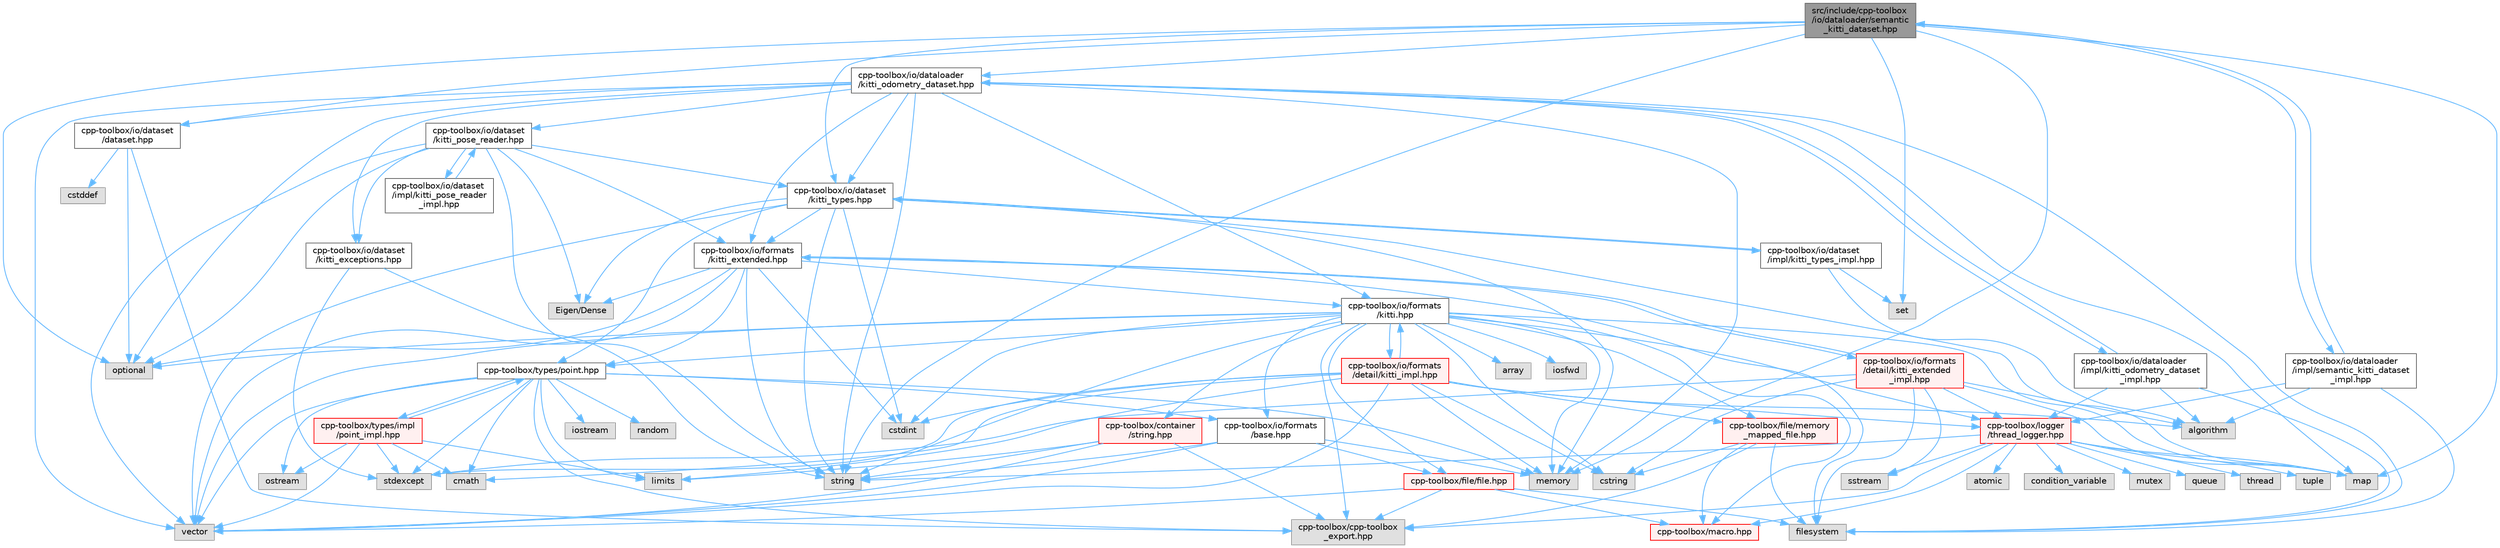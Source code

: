 digraph "src/include/cpp-toolbox/io/dataloader/semantic_kitti_dataset.hpp"
{
 // LATEX_PDF_SIZE
  bgcolor="transparent";
  edge [fontname=Helvetica,fontsize=10,labelfontname=Helvetica,labelfontsize=10];
  node [fontname=Helvetica,fontsize=10,shape=box,height=0.2,width=0.4];
  Node1 [id="Node000001",label="src/include/cpp-toolbox\l/io/dataloader/semantic\l_kitti_dataset.hpp",height=0.2,width=0.4,color="gray40", fillcolor="grey60", style="filled", fontcolor="black",tooltip=" "];
  Node1 -> Node2 [id="edge1_Node000001_Node000002",color="steelblue1",style="solid",tooltip=" "];
  Node2 [id="Node000002",label="cpp-toolbox/io/dataset\l/dataset.hpp",height=0.2,width=0.4,color="grey40", fillcolor="white", style="filled",URL="$dataset_8hpp.html",tooltip=" "];
  Node2 -> Node3 [id="edge2_Node000002_Node000003",color="steelblue1",style="solid",tooltip=" "];
  Node3 [id="Node000003",label="cstddef",height=0.2,width=0.4,color="grey60", fillcolor="#E0E0E0", style="filled",tooltip=" "];
  Node2 -> Node4 [id="edge3_Node000002_Node000004",color="steelblue1",style="solid",tooltip=" "];
  Node4 [id="Node000004",label="optional",height=0.2,width=0.4,color="grey60", fillcolor="#E0E0E0", style="filled",tooltip=" "];
  Node2 -> Node5 [id="edge4_Node000002_Node000005",color="steelblue1",style="solid",tooltip=" "];
  Node5 [id="Node000005",label="cpp-toolbox/cpp-toolbox\l_export.hpp",height=0.2,width=0.4,color="grey60", fillcolor="#E0E0E0", style="filled",tooltip=" "];
  Node1 -> Node6 [id="edge5_Node000001_Node000006",color="steelblue1",style="solid",tooltip=" "];
  Node6 [id="Node000006",label="cpp-toolbox/io/dataset\l/kitti_types.hpp",height=0.2,width=0.4,color="grey40", fillcolor="white", style="filled",URL="$kitti__types_8hpp.html",tooltip=" "];
  Node6 -> Node7 [id="edge6_Node000006_Node000007",color="steelblue1",style="solid",tooltip=" "];
  Node7 [id="Node000007",label="cpp-toolbox/types/point.hpp",height=0.2,width=0.4,color="grey40", fillcolor="white", style="filled",URL="$point_8hpp.html",tooltip=" "];
  Node7 -> Node8 [id="edge7_Node000007_Node000008",color="steelblue1",style="solid",tooltip=" "];
  Node8 [id="Node000008",label="cmath",height=0.2,width=0.4,color="grey60", fillcolor="#E0E0E0", style="filled",tooltip=" "];
  Node7 -> Node9 [id="edge8_Node000007_Node000009",color="steelblue1",style="solid",tooltip=" "];
  Node9 [id="Node000009",label="iostream",height=0.2,width=0.4,color="grey60", fillcolor="#E0E0E0", style="filled",tooltip=" "];
  Node7 -> Node10 [id="edge9_Node000007_Node000010",color="steelblue1",style="solid",tooltip=" "];
  Node10 [id="Node000010",label="limits",height=0.2,width=0.4,color="grey60", fillcolor="#E0E0E0", style="filled",tooltip=" "];
  Node7 -> Node11 [id="edge10_Node000007_Node000011",color="steelblue1",style="solid",tooltip=" "];
  Node11 [id="Node000011",label="memory",height=0.2,width=0.4,color="grey60", fillcolor="#E0E0E0", style="filled",tooltip=" "];
  Node7 -> Node12 [id="edge11_Node000007_Node000012",color="steelblue1",style="solid",tooltip=" "];
  Node12 [id="Node000012",label="ostream",height=0.2,width=0.4,color="grey60", fillcolor="#E0E0E0", style="filled",tooltip=" "];
  Node7 -> Node13 [id="edge12_Node000007_Node000013",color="steelblue1",style="solid",tooltip=" "];
  Node13 [id="Node000013",label="random",height=0.2,width=0.4,color="grey60", fillcolor="#E0E0E0", style="filled",tooltip=" "];
  Node7 -> Node14 [id="edge13_Node000007_Node000014",color="steelblue1",style="solid",tooltip=" "];
  Node14 [id="Node000014",label="stdexcept",height=0.2,width=0.4,color="grey60", fillcolor="#E0E0E0", style="filled",tooltip=" "];
  Node7 -> Node15 [id="edge14_Node000007_Node000015",color="steelblue1",style="solid",tooltip=" "];
  Node15 [id="Node000015",label="vector",height=0.2,width=0.4,color="grey60", fillcolor="#E0E0E0", style="filled",tooltip=" "];
  Node7 -> Node5 [id="edge15_Node000007_Node000005",color="steelblue1",style="solid",tooltip=" "];
  Node7 -> Node16 [id="edge16_Node000007_Node000016",color="steelblue1",style="solid",tooltip=" "];
  Node16 [id="Node000016",label="cpp-toolbox/io/formats\l/base.hpp",height=0.2,width=0.4,color="grey40", fillcolor="white", style="filled",URL="$io_2formats_2base_8hpp.html",tooltip=" "];
  Node16 -> Node11 [id="edge17_Node000016_Node000011",color="steelblue1",style="solid",tooltip=" "];
  Node16 -> Node17 [id="edge18_Node000016_Node000017",color="steelblue1",style="solid",tooltip=" "];
  Node17 [id="Node000017",label="string",height=0.2,width=0.4,color="grey60", fillcolor="#E0E0E0", style="filled",tooltip=" "];
  Node16 -> Node15 [id="edge19_Node000016_Node000015",color="steelblue1",style="solid",tooltip=" "];
  Node16 -> Node18 [id="edge20_Node000016_Node000018",color="steelblue1",style="solid",tooltip=" "];
  Node18 [id="Node000018",label="cpp-toolbox/file/file.hpp",height=0.2,width=0.4,color="red", fillcolor="#FFF0F0", style="filled",URL="$file_8hpp.html",tooltip=" "];
  Node18 -> Node19 [id="edge21_Node000018_Node000019",color="steelblue1",style="solid",tooltip=" "];
  Node19 [id="Node000019",label="filesystem",height=0.2,width=0.4,color="grey60", fillcolor="#E0E0E0", style="filled",tooltip=" "];
  Node18 -> Node15 [id="edge22_Node000018_Node000015",color="steelblue1",style="solid",tooltip=" "];
  Node18 -> Node5 [id="edge23_Node000018_Node000005",color="steelblue1",style="solid",tooltip=" "];
  Node18 -> Node21 [id="edge24_Node000018_Node000021",color="steelblue1",style="solid",tooltip=" "];
  Node21 [id="Node000021",label="cpp-toolbox/macro.hpp",height=0.2,width=0.4,color="red", fillcolor="#FFF0F0", style="filled",URL="$macro_8hpp.html",tooltip="通用的编译器、平台、架构检测和实用宏定义 / Common macros for compiler, platform, architecture detection and utility macro..."];
  Node7 -> Node26 [id="edge25_Node000007_Node000026",color="steelblue1",style="solid",tooltip=" "];
  Node26 [id="Node000026",label="cpp-toolbox/types/impl\l/point_impl.hpp",height=0.2,width=0.4,color="red", fillcolor="#FFF0F0", style="filled",URL="$point__impl_8hpp.html",tooltip=" "];
  Node26 -> Node8 [id="edge26_Node000026_Node000008",color="steelblue1",style="solid",tooltip=" "];
  Node26 -> Node10 [id="edge27_Node000026_Node000010",color="steelblue1",style="solid",tooltip=" "];
  Node26 -> Node12 [id="edge28_Node000026_Node000012",color="steelblue1",style="solid",tooltip=" "];
  Node26 -> Node14 [id="edge29_Node000026_Node000014",color="steelblue1",style="solid",tooltip=" "];
  Node26 -> Node15 [id="edge30_Node000026_Node000015",color="steelblue1",style="solid",tooltip=" "];
  Node26 -> Node7 [id="edge31_Node000026_Node000007",color="steelblue1",style="solid",tooltip=" "];
  Node6 -> Node29 [id="edge32_Node000006_Node000029",color="steelblue1",style="solid",tooltip=" "];
  Node29 [id="Node000029",label="cpp-toolbox/io/formats\l/kitti_extended.hpp",height=0.2,width=0.4,color="grey40", fillcolor="white", style="filled",URL="$kitti__extended_8hpp.html",tooltip=" "];
  Node29 -> Node30 [id="edge33_Node000029_Node000030",color="steelblue1",style="solid",tooltip=" "];
  Node30 [id="Node000030",label="cpp-toolbox/io/formats\l/kitti.hpp",height=0.2,width=0.4,color="grey40", fillcolor="white", style="filled",URL="$kitti_8hpp.html",tooltip=" "];
  Node30 -> Node31 [id="edge34_Node000030_Node000031",color="steelblue1",style="solid",tooltip=" "];
  Node31 [id="Node000031",label="array",height=0.2,width=0.4,color="grey60", fillcolor="#E0E0E0", style="filled",tooltip=" "];
  Node30 -> Node32 [id="edge35_Node000030_Node000032",color="steelblue1",style="solid",tooltip=" "];
  Node32 [id="Node000032",label="cstdint",height=0.2,width=0.4,color="grey60", fillcolor="#E0E0E0", style="filled",tooltip=" "];
  Node30 -> Node33 [id="edge36_Node000030_Node000033",color="steelblue1",style="solid",tooltip=" "];
  Node33 [id="Node000033",label="cstring",height=0.2,width=0.4,color="grey60", fillcolor="#E0E0E0", style="filled",tooltip=" "];
  Node30 -> Node34 [id="edge37_Node000030_Node000034",color="steelblue1",style="solid",tooltip=" "];
  Node34 [id="Node000034",label="iosfwd",height=0.2,width=0.4,color="grey60", fillcolor="#E0E0E0", style="filled",tooltip=" "];
  Node30 -> Node35 [id="edge38_Node000030_Node000035",color="steelblue1",style="solid",tooltip=" "];
  Node35 [id="Node000035",label="map",height=0.2,width=0.4,color="grey60", fillcolor="#E0E0E0", style="filled",tooltip=" "];
  Node30 -> Node11 [id="edge39_Node000030_Node000011",color="steelblue1",style="solid",tooltip=" "];
  Node30 -> Node4 [id="edge40_Node000030_Node000004",color="steelblue1",style="solid",tooltip=" "];
  Node30 -> Node17 [id="edge41_Node000030_Node000017",color="steelblue1",style="solid",tooltip=" "];
  Node30 -> Node15 [id="edge42_Node000030_Node000015",color="steelblue1",style="solid",tooltip=" "];
  Node30 -> Node36 [id="edge43_Node000030_Node000036",color="steelblue1",style="solid",tooltip=" "];
  Node36 [id="Node000036",label="cpp-toolbox/container\l/string.hpp",height=0.2,width=0.4,color="red", fillcolor="#FFF0F0", style="filled",URL="$string_8hpp.html",tooltip=" "];
  Node36 -> Node10 [id="edge44_Node000036_Node000010",color="steelblue1",style="solid",tooltip=" "];
  Node36 -> Node17 [id="edge45_Node000036_Node000017",color="steelblue1",style="solid",tooltip=" "];
  Node36 -> Node15 [id="edge46_Node000036_Node000015",color="steelblue1",style="solid",tooltip=" "];
  Node36 -> Node5 [id="edge47_Node000036_Node000005",color="steelblue1",style="solid",tooltip=" "];
  Node30 -> Node5 [id="edge48_Node000030_Node000005",color="steelblue1",style="solid",tooltip=" "];
  Node30 -> Node18 [id="edge49_Node000030_Node000018",color="steelblue1",style="solid",tooltip=" "];
  Node30 -> Node38 [id="edge50_Node000030_Node000038",color="steelblue1",style="solid",tooltip=" "];
  Node38 [id="Node000038",label="cpp-toolbox/file/memory\l_mapped_file.hpp",height=0.2,width=0.4,color="red", fillcolor="#FFF0F0", style="filled",URL="$memory__mapped__file_8hpp.html",tooltip=" "];
  Node38 -> Node33 [id="edge51_Node000038_Node000033",color="steelblue1",style="solid",tooltip=" "];
  Node38 -> Node19 [id="edge52_Node000038_Node000019",color="steelblue1",style="solid",tooltip=" "];
  Node38 -> Node5 [id="edge53_Node000038_Node000005",color="steelblue1",style="solid",tooltip=" "];
  Node38 -> Node21 [id="edge54_Node000038_Node000021",color="steelblue1",style="solid",tooltip=" "];
  Node30 -> Node16 [id="edge55_Node000030_Node000016",color="steelblue1",style="solid",tooltip=" "];
  Node30 -> Node43 [id="edge56_Node000030_Node000043",color="steelblue1",style="solid",tooltip=" "];
  Node43 [id="Node000043",label="cpp-toolbox/logger\l/thread_logger.hpp",height=0.2,width=0.4,color="red", fillcolor="#FFF0F0", style="filled",URL="$thread__logger_8hpp.html",tooltip=" "];
  Node43 -> Node44 [id="edge57_Node000043_Node000044",color="steelblue1",style="solid",tooltip=" "];
  Node44 [id="Node000044",label="atomic",height=0.2,width=0.4,color="grey60", fillcolor="#E0E0E0", style="filled",tooltip=" "];
  Node43 -> Node45 [id="edge58_Node000043_Node000045",color="steelblue1",style="solid",tooltip=" "];
  Node45 [id="Node000045",label="condition_variable",height=0.2,width=0.4,color="grey60", fillcolor="#E0E0E0", style="filled",tooltip=" "];
  Node43 -> Node35 [id="edge59_Node000043_Node000035",color="steelblue1",style="solid",tooltip=" "];
  Node43 -> Node46 [id="edge60_Node000043_Node000046",color="steelblue1",style="solid",tooltip=" "];
  Node46 [id="Node000046",label="mutex",height=0.2,width=0.4,color="grey60", fillcolor="#E0E0E0", style="filled",tooltip=" "];
  Node43 -> Node47 [id="edge61_Node000043_Node000047",color="steelblue1",style="solid",tooltip=" "];
  Node47 [id="Node000047",label="queue",height=0.2,width=0.4,color="grey60", fillcolor="#E0E0E0", style="filled",tooltip=" "];
  Node43 -> Node48 [id="edge62_Node000043_Node000048",color="steelblue1",style="solid",tooltip=" "];
  Node48 [id="Node000048",label="sstream",height=0.2,width=0.4,color="grey60", fillcolor="#E0E0E0", style="filled",tooltip=" "];
  Node43 -> Node17 [id="edge63_Node000043_Node000017",color="steelblue1",style="solid",tooltip=" "];
  Node43 -> Node49 [id="edge64_Node000043_Node000049",color="steelblue1",style="solid",tooltip=" "];
  Node49 [id="Node000049",label="thread",height=0.2,width=0.4,color="grey60", fillcolor="#E0E0E0", style="filled",tooltip=" "];
  Node43 -> Node50 [id="edge65_Node000043_Node000050",color="steelblue1",style="solid",tooltip=" "];
  Node50 [id="Node000050",label="tuple",height=0.2,width=0.4,color="grey60", fillcolor="#E0E0E0", style="filled",tooltip=" "];
  Node43 -> Node5 [id="edge66_Node000043_Node000005",color="steelblue1",style="solid",tooltip=" "];
  Node43 -> Node21 [id="edge67_Node000043_Node000021",color="steelblue1",style="solid",tooltip=" "];
  Node30 -> Node21 [id="edge68_Node000030_Node000021",color="steelblue1",style="solid",tooltip=" "];
  Node30 -> Node7 [id="edge69_Node000030_Node000007",color="steelblue1",style="solid",tooltip=" "];
  Node30 -> Node56 [id="edge70_Node000030_Node000056",color="steelblue1",style="solid",tooltip=" "];
  Node56 [id="Node000056",label="cpp-toolbox/io/formats\l/detail/kitti_impl.hpp",height=0.2,width=0.4,color="red", fillcolor="#FFF0F0", style="filled",URL="$kitti__impl_8hpp.html",tooltip="此文件包含 kitti_format_t 的模板实现/This file contains the template implementations for kitti_format_t"];
  Node56 -> Node30 [id="edge71_Node000056_Node000030",color="steelblue1",style="solid",tooltip=" "];
  Node56 -> Node57 [id="edge72_Node000056_Node000057",color="steelblue1",style="solid",tooltip=" "];
  Node57 [id="Node000057",label="algorithm",height=0.2,width=0.4,color="grey60", fillcolor="#E0E0E0", style="filled",tooltip=" "];
  Node56 -> Node8 [id="edge73_Node000056_Node000008",color="steelblue1",style="solid",tooltip=" "];
  Node56 -> Node32 [id="edge74_Node000056_Node000032",color="steelblue1",style="solid",tooltip=" "];
  Node56 -> Node33 [id="edge75_Node000056_Node000033",color="steelblue1",style="solid",tooltip=" "];
  Node56 -> Node10 [id="edge76_Node000056_Node000010",color="steelblue1",style="solid",tooltip=" "];
  Node56 -> Node11 [id="edge77_Node000056_Node000011",color="steelblue1",style="solid",tooltip=" "];
  Node56 -> Node14 [id="edge78_Node000056_Node000014",color="steelblue1",style="solid",tooltip=" "];
  Node56 -> Node15 [id="edge79_Node000056_Node000015",color="steelblue1",style="solid",tooltip=" "];
  Node56 -> Node38 [id="edge80_Node000056_Node000038",color="steelblue1",style="solid",tooltip=" "];
  Node56 -> Node43 [id="edge81_Node000056_Node000043",color="steelblue1",style="solid",tooltip=" "];
  Node29 -> Node7 [id="edge82_Node000029_Node000007",color="steelblue1",style="solid",tooltip=" "];
  Node29 -> Node60 [id="edge83_Node000029_Node000060",color="steelblue1",style="solid",tooltip=" "];
  Node60 [id="Node000060",label="Eigen/Dense",height=0.2,width=0.4,color="grey60", fillcolor="#E0E0E0", style="filled",tooltip=" "];
  Node29 -> Node19 [id="edge84_Node000029_Node000019",color="steelblue1",style="solid",tooltip=" "];
  Node29 -> Node17 [id="edge85_Node000029_Node000017",color="steelblue1",style="solid",tooltip=" "];
  Node29 -> Node15 [id="edge86_Node000029_Node000015",color="steelblue1",style="solid",tooltip=" "];
  Node29 -> Node32 [id="edge87_Node000029_Node000032",color="steelblue1",style="solid",tooltip=" "];
  Node29 -> Node4 [id="edge88_Node000029_Node000004",color="steelblue1",style="solid",tooltip=" "];
  Node29 -> Node61 [id="edge89_Node000029_Node000061",color="steelblue1",style="solid",tooltip=" "];
  Node61 [id="Node000061",label="cpp-toolbox/io/formats\l/detail/kitti_extended\l_impl.hpp",height=0.2,width=0.4,color="red", fillcolor="#FFF0F0", style="filled",URL="$kitti__extended__impl_8hpp.html",tooltip=" "];
  Node61 -> Node29 [id="edge90_Node000061_Node000029",color="steelblue1",style="solid",tooltip=" "];
  Node61 -> Node43 [id="edge91_Node000061_Node000043",color="steelblue1",style="solid",tooltip=" "];
  Node61 -> Node48 [id="edge92_Node000061_Node000048",color="steelblue1",style="solid",tooltip=" "];
  Node61 -> Node57 [id="edge93_Node000061_Node000057",color="steelblue1",style="solid",tooltip=" "];
  Node61 -> Node19 [id="edge94_Node000061_Node000019",color="steelblue1",style="solid",tooltip=" "];
  Node61 -> Node33 [id="edge95_Node000061_Node000033",color="steelblue1",style="solid",tooltip=" "];
  Node61 -> Node14 [id="edge96_Node000061_Node000014",color="steelblue1",style="solid",tooltip=" "];
  Node61 -> Node35 [id="edge97_Node000061_Node000035",color="steelblue1",style="solid",tooltip=" "];
  Node6 -> Node60 [id="edge98_Node000006_Node000060",color="steelblue1",style="solid",tooltip=" "];
  Node6 -> Node11 [id="edge99_Node000006_Node000011",color="steelblue1",style="solid",tooltip=" "];
  Node6 -> Node17 [id="edge100_Node000006_Node000017",color="steelblue1",style="solid",tooltip=" "];
  Node6 -> Node15 [id="edge101_Node000006_Node000015",color="steelblue1",style="solid",tooltip=" "];
  Node6 -> Node32 [id="edge102_Node000006_Node000032",color="steelblue1",style="solid",tooltip=" "];
  Node6 -> Node35 [id="edge103_Node000006_Node000035",color="steelblue1",style="solid",tooltip=" "];
  Node6 -> Node62 [id="edge104_Node000006_Node000062",color="steelblue1",style="solid",tooltip=" "];
  Node62 [id="Node000062",label="cpp-toolbox/io/dataset\l/impl/kitti_types_impl.hpp",height=0.2,width=0.4,color="grey40", fillcolor="white", style="filled",URL="$kitti__types__impl_8hpp.html",tooltip=" "];
  Node62 -> Node6 [id="edge105_Node000062_Node000006",color="steelblue1",style="solid",tooltip=" "];
  Node62 -> Node57 [id="edge106_Node000062_Node000057",color="steelblue1",style="solid",tooltip=" "];
  Node62 -> Node63 [id="edge107_Node000062_Node000063",color="steelblue1",style="solid",tooltip=" "];
  Node63 [id="Node000063",label="set",height=0.2,width=0.4,color="grey60", fillcolor="#E0E0E0", style="filled",tooltip=" "];
  Node1 -> Node64 [id="edge108_Node000001_Node000064",color="steelblue1",style="solid",tooltip=" "];
  Node64 [id="Node000064",label="cpp-toolbox/io/dataloader\l/kitti_odometry_dataset.hpp",height=0.2,width=0.4,color="grey40", fillcolor="white", style="filled",URL="$kitti__odometry__dataset_8hpp.html",tooltip=" "];
  Node64 -> Node2 [id="edge109_Node000064_Node000002",color="steelblue1",style="solid",tooltip=" "];
  Node64 -> Node6 [id="edge110_Node000064_Node000006",color="steelblue1",style="solid",tooltip=" "];
  Node64 -> Node65 [id="edge111_Node000064_Node000065",color="steelblue1",style="solid",tooltip=" "];
  Node65 [id="Node000065",label="cpp-toolbox/io/dataset\l/kitti_pose_reader.hpp",height=0.2,width=0.4,color="grey40", fillcolor="white", style="filled",URL="$kitti__pose__reader_8hpp.html",tooltip=" "];
  Node65 -> Node6 [id="edge112_Node000065_Node000006",color="steelblue1",style="solid",tooltip=" "];
  Node65 -> Node66 [id="edge113_Node000065_Node000066",color="steelblue1",style="solid",tooltip=" "];
  Node66 [id="Node000066",label="cpp-toolbox/io/dataset\l/kitti_exceptions.hpp",height=0.2,width=0.4,color="grey40", fillcolor="white", style="filled",URL="$kitti__exceptions_8hpp.html",tooltip=" "];
  Node66 -> Node14 [id="edge114_Node000066_Node000014",color="steelblue1",style="solid",tooltip=" "];
  Node66 -> Node17 [id="edge115_Node000066_Node000017",color="steelblue1",style="solid",tooltip=" "];
  Node65 -> Node29 [id="edge116_Node000065_Node000029",color="steelblue1",style="solid",tooltip=" "];
  Node65 -> Node60 [id="edge117_Node000065_Node000060",color="steelblue1",style="solid",tooltip=" "];
  Node65 -> Node17 [id="edge118_Node000065_Node000017",color="steelblue1",style="solid",tooltip=" "];
  Node65 -> Node15 [id="edge119_Node000065_Node000015",color="steelblue1",style="solid",tooltip=" "];
  Node65 -> Node4 [id="edge120_Node000065_Node000004",color="steelblue1",style="solid",tooltip=" "];
  Node65 -> Node67 [id="edge121_Node000065_Node000067",color="steelblue1",style="solid",tooltip=" "];
  Node67 [id="Node000067",label="cpp-toolbox/io/dataset\l/impl/kitti_pose_reader\l_impl.hpp",height=0.2,width=0.4,color="grey40", fillcolor="white", style="filled",URL="$kitti__pose__reader__impl_8hpp.html",tooltip=" "];
  Node67 -> Node65 [id="edge122_Node000067_Node000065",color="steelblue1",style="solid",tooltip=" "];
  Node64 -> Node66 [id="edge123_Node000064_Node000066",color="steelblue1",style="solid",tooltip=" "];
  Node64 -> Node30 [id="edge124_Node000064_Node000030",color="steelblue1",style="solid",tooltip=" "];
  Node64 -> Node29 [id="edge125_Node000064_Node000029",color="steelblue1",style="solid",tooltip=" "];
  Node64 -> Node11 [id="edge126_Node000064_Node000011",color="steelblue1",style="solid",tooltip=" "];
  Node64 -> Node17 [id="edge127_Node000064_Node000017",color="steelblue1",style="solid",tooltip=" "];
  Node64 -> Node15 [id="edge128_Node000064_Node000015",color="steelblue1",style="solid",tooltip=" "];
  Node64 -> Node35 [id="edge129_Node000064_Node000035",color="steelblue1",style="solid",tooltip=" "];
  Node64 -> Node4 [id="edge130_Node000064_Node000004",color="steelblue1",style="solid",tooltip=" "];
  Node64 -> Node19 [id="edge131_Node000064_Node000019",color="steelblue1",style="solid",tooltip=" "];
  Node64 -> Node68 [id="edge132_Node000064_Node000068",color="steelblue1",style="solid",tooltip=" "];
  Node68 [id="Node000068",label="cpp-toolbox/io/dataloader\l/impl/kitti_odometry_dataset\l_impl.hpp",height=0.2,width=0.4,color="grey40", fillcolor="white", style="filled",URL="$kitti__odometry__dataset__impl_8hpp.html",tooltip=" "];
  Node68 -> Node64 [id="edge133_Node000068_Node000064",color="steelblue1",style="solid",tooltip=" "];
  Node68 -> Node43 [id="edge134_Node000068_Node000043",color="steelblue1",style="solid",tooltip=" "];
  Node68 -> Node19 [id="edge135_Node000068_Node000019",color="steelblue1",style="solid",tooltip=" "];
  Node68 -> Node57 [id="edge136_Node000068_Node000057",color="steelblue1",style="solid",tooltip=" "];
  Node1 -> Node11 [id="edge137_Node000001_Node000011",color="steelblue1",style="solid",tooltip=" "];
  Node1 -> Node17 [id="edge138_Node000001_Node000017",color="steelblue1",style="solid",tooltip=" "];
  Node1 -> Node4 [id="edge139_Node000001_Node000004",color="steelblue1",style="solid",tooltip=" "];
  Node1 -> Node63 [id="edge140_Node000001_Node000063",color="steelblue1",style="solid",tooltip=" "];
  Node1 -> Node35 [id="edge141_Node000001_Node000035",color="steelblue1",style="solid",tooltip=" "];
  Node1 -> Node69 [id="edge142_Node000001_Node000069",color="steelblue1",style="solid",tooltip=" "];
  Node69 [id="Node000069",label="cpp-toolbox/io/dataloader\l/impl/semantic_kitti_dataset\l_impl.hpp",height=0.2,width=0.4,color="grey40", fillcolor="white", style="filled",URL="$semantic__kitti__dataset__impl_8hpp.html",tooltip=" "];
  Node69 -> Node1 [id="edge143_Node000069_Node000001",color="steelblue1",style="solid",tooltip=" "];
  Node69 -> Node43 [id="edge144_Node000069_Node000043",color="steelblue1",style="solid",tooltip=" "];
  Node69 -> Node19 [id="edge145_Node000069_Node000019",color="steelblue1",style="solid",tooltip=" "];
  Node69 -> Node57 [id="edge146_Node000069_Node000057",color="steelblue1",style="solid",tooltip=" "];
}
